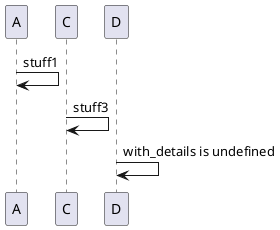 {
  "sha1": "kxps5uyubjv3fruxjrtyamfi98km6oo",
  "insertion": {
    "when": "2024-06-03T18:59:33.457Z",
    "url": "https://forum.plantuml.net/10846/startsub-includesub-example-documentation-behaves-differently?show=10857#c10857",
    "user": "plantuml@gmail.com"
  }
}
@startuml
A -> A : stuff1
!log foo $with_details
!if ($with_details=="true")
B -> B : stuff2
!endif
C -> C : stuff3
!if ($with_details=="true")
D -> D : stuff4
!endif
!if (%variable_exists("$with_details")==0)
D -> D : with_details is undefined
!endif
@enduml
